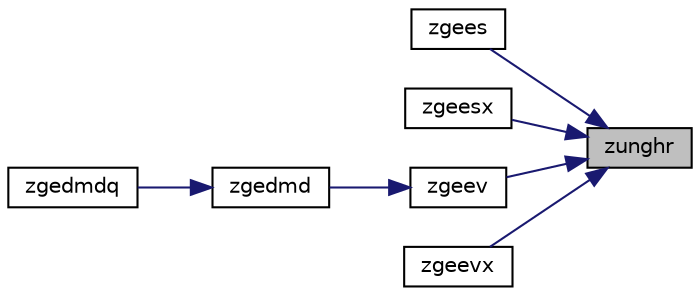 digraph "zunghr"
{
 // LATEX_PDF_SIZE
  edge [fontname="Helvetica",fontsize="10",labelfontname="Helvetica",labelfontsize="10"];
  node [fontname="Helvetica",fontsize="10",shape=record];
  rankdir="RL";
  Node1 [label="zunghr",height=0.2,width=0.4,color="black", fillcolor="grey75", style="filled", fontcolor="black",tooltip="ZUNGHR"];
  Node1 -> Node2 [dir="back",color="midnightblue",fontsize="10",style="solid",fontname="Helvetica"];
  Node2 [label="zgees",height=0.2,width=0.4,color="black", fillcolor="white", style="filled",URL="$zgees_8f.html#a255e11cea9a4fdadaffd2506c86ce53b",tooltip="ZGEES computes the eigenvalues, the Schur form, and, optionally, the matrix of Schur vectors for GE m..."];
  Node1 -> Node3 [dir="back",color="midnightblue",fontsize="10",style="solid",fontname="Helvetica"];
  Node3 [label="zgeesx",height=0.2,width=0.4,color="black", fillcolor="white", style="filled",URL="$zgeesx_8f.html#a5b71a5031d2efac59c8f97c707407f65",tooltip="ZGEESX computes the eigenvalues, the Schur form, and, optionally, the matrix of Schur vectors for GE ..."];
  Node1 -> Node4 [dir="back",color="midnightblue",fontsize="10",style="solid",fontname="Helvetica"];
  Node4 [label="zgeev",height=0.2,width=0.4,color="black", fillcolor="white", style="filled",URL="$zgeev_8f.html#a0eb4e3d75621a1ce1685064db1ac58f0",tooltip="ZGEEV computes the eigenvalues and, optionally, the left and/or right eigenvectors for GE matrices"];
  Node4 -> Node5 [dir="back",color="midnightblue",fontsize="10",style="solid",fontname="Helvetica"];
  Node5 [label="zgedmd",height=0.2,width=0.4,color="black", fillcolor="white", style="filled",URL="$zgedmd_8f90.html#a09cef60be58f076072bb592bd1223dec",tooltip="ZGEDMD computes the Dynamic Mode Decomposition (DMD) for a pair of data snapshot matrices."];
  Node5 -> Node6 [dir="back",color="midnightblue",fontsize="10",style="solid",fontname="Helvetica"];
  Node6 [label="zgedmdq",height=0.2,width=0.4,color="black", fillcolor="white", style="filled",URL="$zgedmdq_8f90.html#a2ed954e87a52cfdd0bf0d61a1ff43e16",tooltip="ZGEDMDQ computes the Dynamic Mode Decomposition (DMD) for a pair of data snapshot matrices."];
  Node1 -> Node7 [dir="back",color="midnightblue",fontsize="10",style="solid",fontname="Helvetica"];
  Node7 [label="zgeevx",height=0.2,width=0.4,color="black", fillcolor="white", style="filled",URL="$zgeevx_8f.html#ae55acf82651540f7d8f36715eec0900d",tooltip="ZGEEVX computes the eigenvalues and, optionally, the left and/or right eigenvectors for GE matrices"];
}

